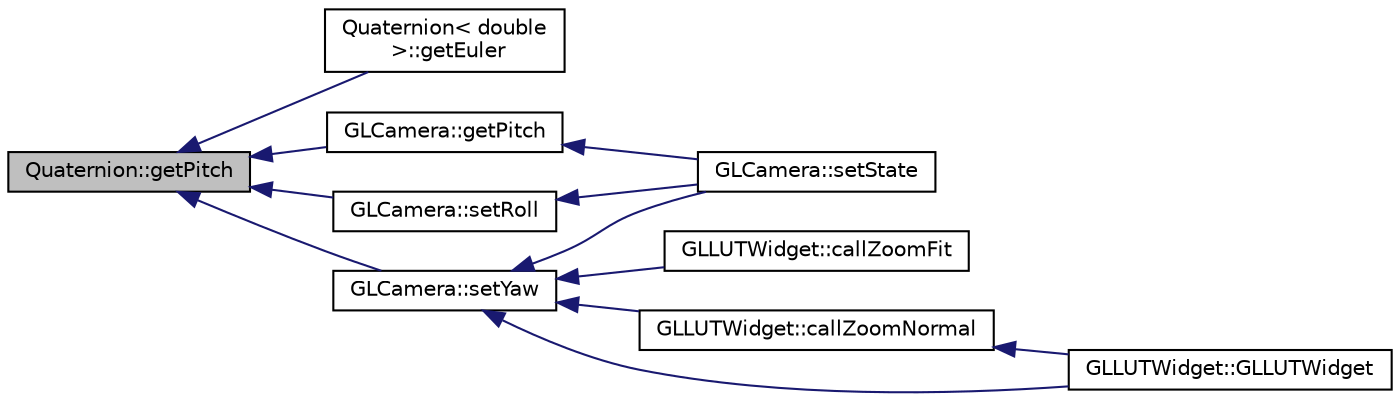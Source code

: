 digraph "Quaternion::getPitch"
{
 // INTERACTIVE_SVG=YES
  edge [fontname="Helvetica",fontsize="10",labelfontname="Helvetica",labelfontsize="10"];
  node [fontname="Helvetica",fontsize="10",shape=record];
  rankdir="LR";
  Node1 [label="Quaternion::getPitch",height=0.2,width=0.4,color="black", fillcolor="grey75", style="filled", fontcolor="black"];
  Node1 -> Node2 [dir="back",color="midnightblue",fontsize="10",style="solid",fontname="Helvetica"];
  Node2 [label="Quaternion\< double\l \>::getEuler",height=0.2,width=0.4,color="black", fillcolor="white", style="filled",URL="$dc/de3/class_quaternion.html#afdc1df5e1a9ed3c6c98060cc119078c5"];
  Node1 -> Node3 [dir="back",color="midnightblue",fontsize="10",style="solid",fontname="Helvetica"];
  Node3 [label="GLCamera::getPitch",height=0.2,width=0.4,color="black", fillcolor="white", style="filled",URL="$da/d43/class_g_l_camera.html#aaec369a47901c2e95c0545372381d6b5"];
  Node3 -> Node4 [dir="back",color="midnightblue",fontsize="10",style="solid",fontname="Helvetica"];
  Node4 [label="GLCamera::setState",height=0.2,width=0.4,color="black", fillcolor="white", style="filled",URL="$da/d43/class_g_l_camera.html#aa1dfaa9938549bc9ad493b227825985e"];
  Node1 -> Node5 [dir="back",color="midnightblue",fontsize="10",style="solid",fontname="Helvetica"];
  Node5 [label="GLCamera::setRoll",height=0.2,width=0.4,color="black", fillcolor="white", style="filled",URL="$da/d43/class_g_l_camera.html#a2a094e900ccb1e24173953e450289c32"];
  Node5 -> Node4 [dir="back",color="midnightblue",fontsize="10",style="solid",fontname="Helvetica"];
  Node1 -> Node6 [dir="back",color="midnightblue",fontsize="10",style="solid",fontname="Helvetica"];
  Node6 [label="GLCamera::setYaw",height=0.2,width=0.4,color="black", fillcolor="white", style="filled",URL="$da/d43/class_g_l_camera.html#ad95044de6b2eae28dd2bdcc223f38219"];
  Node6 -> Node7 [dir="back",color="midnightblue",fontsize="10",style="solid",fontname="Helvetica"];
  Node7 [label="GLLUTWidget::callZoomFit",height=0.2,width=0.4,color="black", fillcolor="white", style="filled",URL="$db/dc5/class_g_l_l_u_t_widget.html#aad7b73bb3796dec511ba46bc4547afd8"];
  Node6 -> Node8 [dir="back",color="midnightblue",fontsize="10",style="solid",fontname="Helvetica"];
  Node8 [label="GLLUTWidget::callZoomNormal",height=0.2,width=0.4,color="black", fillcolor="white", style="filled",URL="$db/dc5/class_g_l_l_u_t_widget.html#a7d23d983ecc36719f44785bb39e93607"];
  Node8 -> Node9 [dir="back",color="midnightblue",fontsize="10",style="solid",fontname="Helvetica"];
  Node9 [label="GLLUTWidget::GLLUTWidget",height=0.2,width=0.4,color="black", fillcolor="white", style="filled",URL="$db/dc5/class_g_l_l_u_t_widget.html#a57401039bf068ef61c180a163316d7b4"];
  Node6 -> Node9 [dir="back",color="midnightblue",fontsize="10",style="solid",fontname="Helvetica"];
  Node6 -> Node4 [dir="back",color="midnightblue",fontsize="10",style="solid",fontname="Helvetica"];
}
